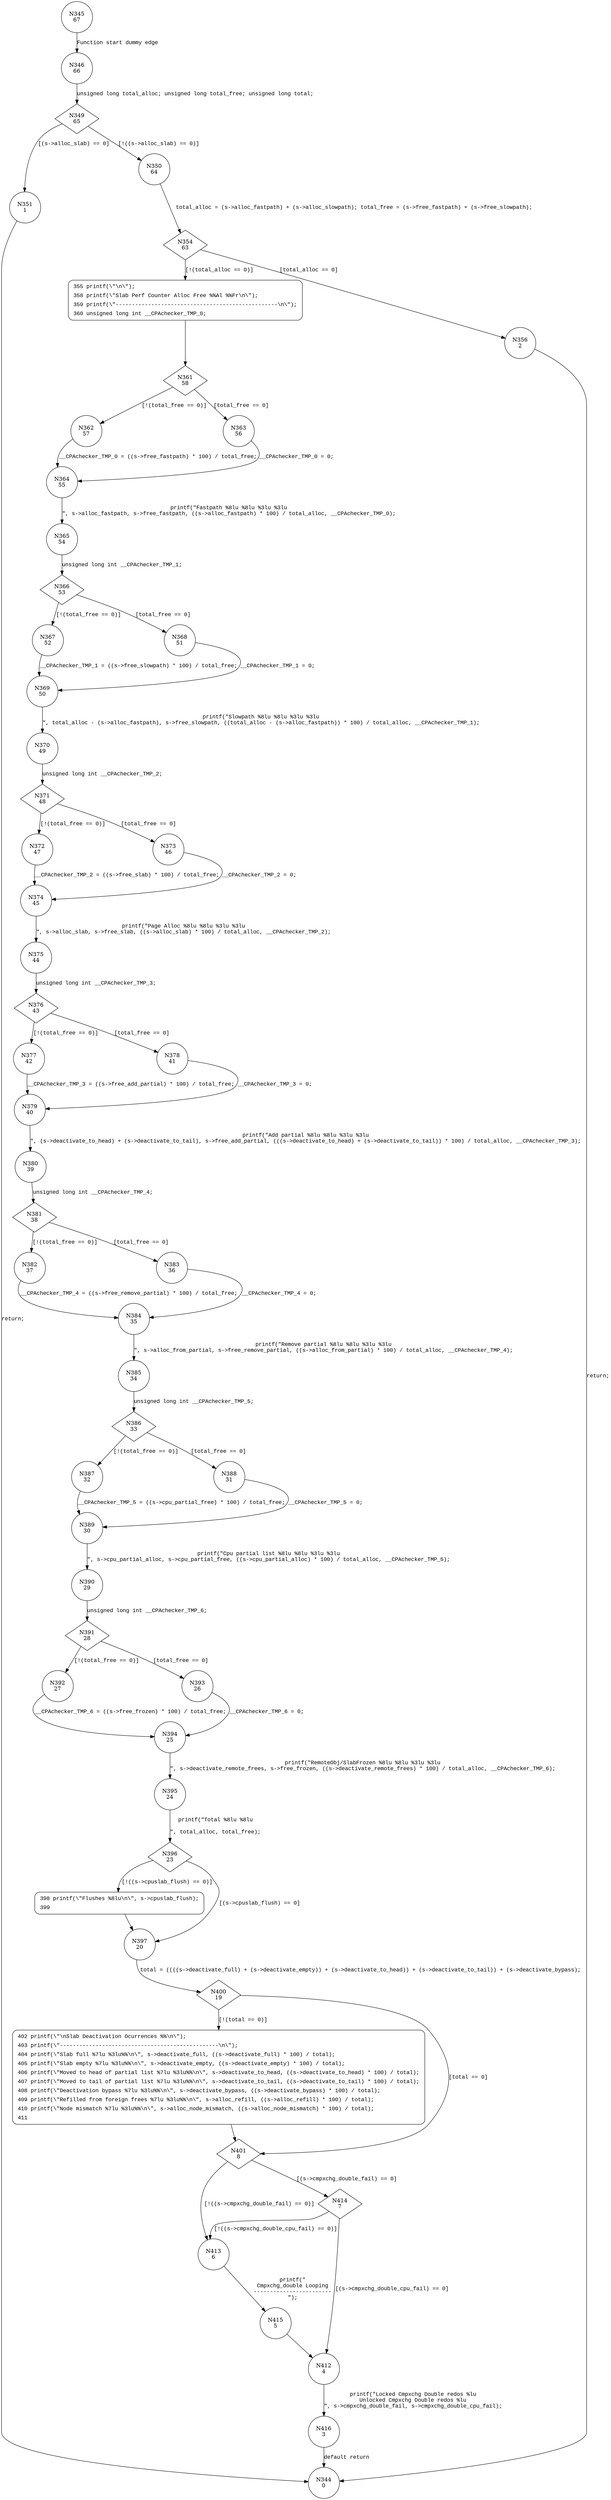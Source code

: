 digraph slab_stats {
345 [shape="circle" label="N345\n67"]
346 [shape="circle" label="N346\n66"]
349 [shape="diamond" label="N349\n65"]
351 [shape="circle" label="N351\n1"]
350 [shape="circle" label="N350\n64"]
354 [shape="diamond" label="N354\n63"]
356 [shape="circle" label="N356\n2"]
355 [shape="circle" label="N355\n62"]
361 [shape="diamond" label="N361\n58"]
363 [shape="circle" label="N363\n56"]
362 [shape="circle" label="N362\n57"]
364 [shape="circle" label="N364\n55"]
365 [shape="circle" label="N365\n54"]
366 [shape="diamond" label="N366\n53"]
368 [shape="circle" label="N368\n51"]
367 [shape="circle" label="N367\n52"]
369 [shape="circle" label="N369\n50"]
370 [shape="circle" label="N370\n49"]
371 [shape="diamond" label="N371\n48"]
373 [shape="circle" label="N373\n46"]
372 [shape="circle" label="N372\n47"]
374 [shape="circle" label="N374\n45"]
375 [shape="circle" label="N375\n44"]
376 [shape="diamond" label="N376\n43"]
378 [shape="circle" label="N378\n41"]
377 [shape="circle" label="N377\n42"]
379 [shape="circle" label="N379\n40"]
380 [shape="circle" label="N380\n39"]
381 [shape="diamond" label="N381\n38"]
383 [shape="circle" label="N383\n36"]
382 [shape="circle" label="N382\n37"]
384 [shape="circle" label="N384\n35"]
385 [shape="circle" label="N385\n34"]
386 [shape="diamond" label="N386\n33"]
388 [shape="circle" label="N388\n31"]
387 [shape="circle" label="N387\n32"]
389 [shape="circle" label="N389\n30"]
390 [shape="circle" label="N390\n29"]
391 [shape="diamond" label="N391\n28"]
393 [shape="circle" label="N393\n26"]
392 [shape="circle" label="N392\n27"]
394 [shape="circle" label="N394\n25"]
395 [shape="circle" label="N395\n24"]
396 [shape="diamond" label="N396\n23"]
397 [shape="circle" label="N397\n20"]
398 [shape="circle" label="N398\n22"]
400 [shape="diamond" label="N400\n19"]
401 [shape="diamond" label="N401\n8"]
402 [shape="circle" label="N402\n18"]
414 [shape="diamond" label="N414\n7"]
413 [shape="circle" label="N413\n6"]
415 [shape="circle" label="N415\n5"]
412 [shape="circle" label="N412\n4"]
416 [shape="circle" label="N416\n3"]
344 [shape="circle" label="N344\n0"]
355 [style="filled,bold" penwidth="1" fillcolor="white" fontname="Courier New" shape="Mrecord" label=<<table border="0" cellborder="0" cellpadding="3" bgcolor="white"><tr><td align="right">355</td><td align="left">printf(\"\n\");</td></tr><tr><td align="right">358</td><td align="left">printf(\"Slab Perf Counter Alloc Free %%Al %%Fr\n\");</td></tr><tr><td align="right">359</td><td align="left">printf(\"--------------------------------------------------\n\");</td></tr><tr><td align="right">360</td><td align="left">unsigned long int __CPAchecker_TMP_0;</td></tr></table>>]
355 -> 361[label=""]
398 [style="filled,bold" penwidth="1" fillcolor="white" fontname="Courier New" shape="Mrecord" label=<<table border="0" cellborder="0" cellpadding="3" bgcolor="white"><tr><td align="right">398</td><td align="left">printf(\"Flushes %8lu\n\", s-&gt;cpuslab_flush);</td></tr><tr><td align="right">399</td><td align="left"></td></tr></table>>]
398 -> 397[label=""]
402 [style="filled,bold" penwidth="1" fillcolor="white" fontname="Courier New" shape="Mrecord" label=<<table border="0" cellborder="0" cellpadding="3" bgcolor="white"><tr><td align="right">402</td><td align="left">printf(\"\nSlab Deactivation Ocurrences %%\n\");</td></tr><tr><td align="right">403</td><td align="left">printf(\"-------------------------------------------------\n\");</td></tr><tr><td align="right">404</td><td align="left">printf(\"Slab full %7lu %3lu%%\n\", s-&gt;deactivate_full, ((s-&gt;deactivate_full) * 100) / total);</td></tr><tr><td align="right">405</td><td align="left">printf(\"Slab empty %7lu %3lu%%\n\", s-&gt;deactivate_empty, ((s-&gt;deactivate_empty) * 100) / total);</td></tr><tr><td align="right">406</td><td align="left">printf(\"Moved to head of partial list %7lu %3lu%%\n\", s-&gt;deactivate_to_head, ((s-&gt;deactivate_to_head) * 100) / total);</td></tr><tr><td align="right">407</td><td align="left">printf(\"Moved to tail of partial list %7lu %3lu%%\n\", s-&gt;deactivate_to_tail, ((s-&gt;deactivate_to_tail) * 100) / total);</td></tr><tr><td align="right">408</td><td align="left">printf(\"Deactivation bypass %7lu %3lu%%\n\", s-&gt;deactivate_bypass, ((s-&gt;deactivate_bypass) * 100) / total);</td></tr><tr><td align="right">409</td><td align="left">printf(\"Refilled from foreign frees %7lu %3lu%%\n\", s-&gt;alloc_refill, ((s-&gt;alloc_refill) * 100) / total);</td></tr><tr><td align="right">410</td><td align="left">printf(\"Node mismatch %7lu %3lu%%\n\", s-&gt;alloc_node_mismatch, ((s-&gt;alloc_node_mismatch) * 100) / total);</td></tr><tr><td align="right">411</td><td align="left"></td></tr></table>>]
402 -> 401[label=""]
345 -> 346 [label="Function start dummy edge" fontname="Courier New"]
349 -> 351 [label="[(s->alloc_slab) == 0]" fontname="Courier New"]
349 -> 350 [label="[!((s->alloc_slab) == 0)]" fontname="Courier New"]
354 -> 356 [label="[total_alloc == 0]" fontname="Courier New"]
354 -> 355 [label="[!(total_alloc == 0)]" fontname="Courier New"]
361 -> 363 [label="[total_free == 0]" fontname="Courier New"]
361 -> 362 [label="[!(total_free == 0)]" fontname="Courier New"]
364 -> 365 [label="printf(\"Fastpath %8lu %8lu %3lu %3lu\n\", s->alloc_fastpath, s->free_fastpath, ((s->alloc_fastpath) * 100) / total_alloc, __CPAchecker_TMP_0);" fontname="Courier New"]
366 -> 368 [label="[total_free == 0]" fontname="Courier New"]
366 -> 367 [label="[!(total_free == 0)]" fontname="Courier New"]
369 -> 370 [label="printf(\"Slowpath %8lu %8lu %3lu %3lu\n\", total_alloc - (s->alloc_fastpath), s->free_slowpath, ((total_alloc - (s->alloc_fastpath)) * 100) / total_alloc, __CPAchecker_TMP_1);" fontname="Courier New"]
371 -> 373 [label="[total_free == 0]" fontname="Courier New"]
371 -> 372 [label="[!(total_free == 0)]" fontname="Courier New"]
374 -> 375 [label="printf(\"Page Alloc %8lu %8lu %3lu %3lu\n\", s->alloc_slab, s->free_slab, ((s->alloc_slab) * 100) / total_alloc, __CPAchecker_TMP_2);" fontname="Courier New"]
376 -> 378 [label="[total_free == 0]" fontname="Courier New"]
376 -> 377 [label="[!(total_free == 0)]" fontname="Courier New"]
379 -> 380 [label="printf(\"Add partial %8lu %8lu %3lu %3lu\n\", (s->deactivate_to_head) + (s->deactivate_to_tail), s->free_add_partial, (((s->deactivate_to_head) + (s->deactivate_to_tail)) * 100) / total_alloc, __CPAchecker_TMP_3);" fontname="Courier New"]
381 -> 383 [label="[total_free == 0]" fontname="Courier New"]
381 -> 382 [label="[!(total_free == 0)]" fontname="Courier New"]
384 -> 385 [label="printf(\"Remove partial %8lu %8lu %3lu %3lu\n\", s->alloc_from_partial, s->free_remove_partial, ((s->alloc_from_partial) * 100) / total_alloc, __CPAchecker_TMP_4);" fontname="Courier New"]
386 -> 388 [label="[total_free == 0]" fontname="Courier New"]
386 -> 387 [label="[!(total_free == 0)]" fontname="Courier New"]
389 -> 390 [label="printf(\"Cpu partial list %8lu %8lu %3lu %3lu\n\", s->cpu_partial_alloc, s->cpu_partial_free, ((s->cpu_partial_alloc) * 100) / total_alloc, __CPAchecker_TMP_5);" fontname="Courier New"]
391 -> 393 [label="[total_free == 0]" fontname="Courier New"]
391 -> 392 [label="[!(total_free == 0)]" fontname="Courier New"]
394 -> 395 [label="printf(\"RemoteObj/SlabFrozen %8lu %8lu %3lu %3lu\n\", s->deactivate_remote_frees, s->free_frozen, ((s->deactivate_remote_frees) * 100) / total_alloc, __CPAchecker_TMP_6);" fontname="Courier New"]
396 -> 397 [label="[(s->cpuslab_flush) == 0]" fontname="Courier New"]
396 -> 398 [label="[!((s->cpuslab_flush) == 0)]" fontname="Courier New"]
397 -> 400 [label="total = ((((s->deactivate_full) + (s->deactivate_empty)) + (s->deactivate_to_head)) + (s->deactivate_to_tail)) + (s->deactivate_bypass);" fontname="Courier New"]
400 -> 401 [label="[total == 0]" fontname="Courier New"]
400 -> 402 [label="[!(total == 0)]" fontname="Courier New"]
401 -> 414 [label="[(s->cmpxchg_double_fail) == 0]" fontname="Courier New"]
401 -> 413 [label="[!((s->cmpxchg_double_fail) == 0)]" fontname="Courier New"]
413 -> 415 [label="printf(\"\nCmpxchg_double Looping\n------------------------\n\");" fontname="Courier New"]
412 -> 416 [label="printf(\"Locked Cmpxchg Double redos %lu\nUnlocked Cmpxchg Double redos %lu\n\", s->cmpxchg_double_fail, s->cmpxchg_double_cpu_fail);" fontname="Courier New"]
414 -> 412 [label="[(s->cmpxchg_double_cpu_fail) == 0]" fontname="Courier New"]
414 -> 413 [label="[!((s->cmpxchg_double_cpu_fail) == 0)]" fontname="Courier New"]
388 -> 389 [label="__CPAchecker_TMP_5 = 0;" fontname="Courier New"]
378 -> 379 [label="__CPAchecker_TMP_3 = 0;" fontname="Courier New"]
368 -> 369 [label="__CPAchecker_TMP_1 = 0;" fontname="Courier New"]
356 -> 344 [label="return;" fontname="Courier New"]
346 -> 349 [label="unsigned long total_alloc; unsigned long total_free; unsigned long total;" fontname="Courier New"]
350 -> 354 [label="total_alloc = (s->alloc_fastpath) + (s->alloc_slowpath); total_free = (s->free_fastpath) + (s->free_slowpath);" fontname="Courier New"]
362 -> 364 [label="__CPAchecker_TMP_0 = ((s->free_fastpath) * 100) / total_free;" fontname="Courier New"]
365 -> 366 [label="unsigned long int __CPAchecker_TMP_1;" fontname="Courier New"]
367 -> 369 [label="__CPAchecker_TMP_1 = ((s->free_slowpath) * 100) / total_free;" fontname="Courier New"]
370 -> 371 [label="unsigned long int __CPAchecker_TMP_2;" fontname="Courier New"]
372 -> 374 [label="__CPAchecker_TMP_2 = ((s->free_slab) * 100) / total_free;" fontname="Courier New"]
375 -> 376 [label="unsigned long int __CPAchecker_TMP_3;" fontname="Courier New"]
377 -> 379 [label="__CPAchecker_TMP_3 = ((s->free_add_partial) * 100) / total_free;" fontname="Courier New"]
380 -> 381 [label="unsigned long int __CPAchecker_TMP_4;" fontname="Courier New"]
382 -> 384 [label="__CPAchecker_TMP_4 = ((s->free_remove_partial) * 100) / total_free;" fontname="Courier New"]
385 -> 386 [label="unsigned long int __CPAchecker_TMP_5;" fontname="Courier New"]
387 -> 389 [label="__CPAchecker_TMP_5 = ((s->cpu_partial_free) * 100) / total_free;" fontname="Courier New"]
390 -> 391 [label="unsigned long int __CPAchecker_TMP_6;" fontname="Courier New"]
392 -> 394 [label="__CPAchecker_TMP_6 = ((s->free_frozen) * 100) / total_free;" fontname="Courier New"]
395 -> 396 [label="printf(\"Total %8lu %8lu\n\n\", total_alloc, total_free);" fontname="Courier New"]
415 -> 412 [label="" fontname="Courier New"]
416 -> 344 [label="default return" fontname="Courier New"]
393 -> 394 [label="__CPAchecker_TMP_6 = 0;" fontname="Courier New"]
383 -> 384 [label="__CPAchecker_TMP_4 = 0;" fontname="Courier New"]
373 -> 374 [label="__CPAchecker_TMP_2 = 0;" fontname="Courier New"]
363 -> 364 [label="__CPAchecker_TMP_0 = 0;" fontname="Courier New"]
351 -> 344 [label="return;" fontname="Courier New"]
}